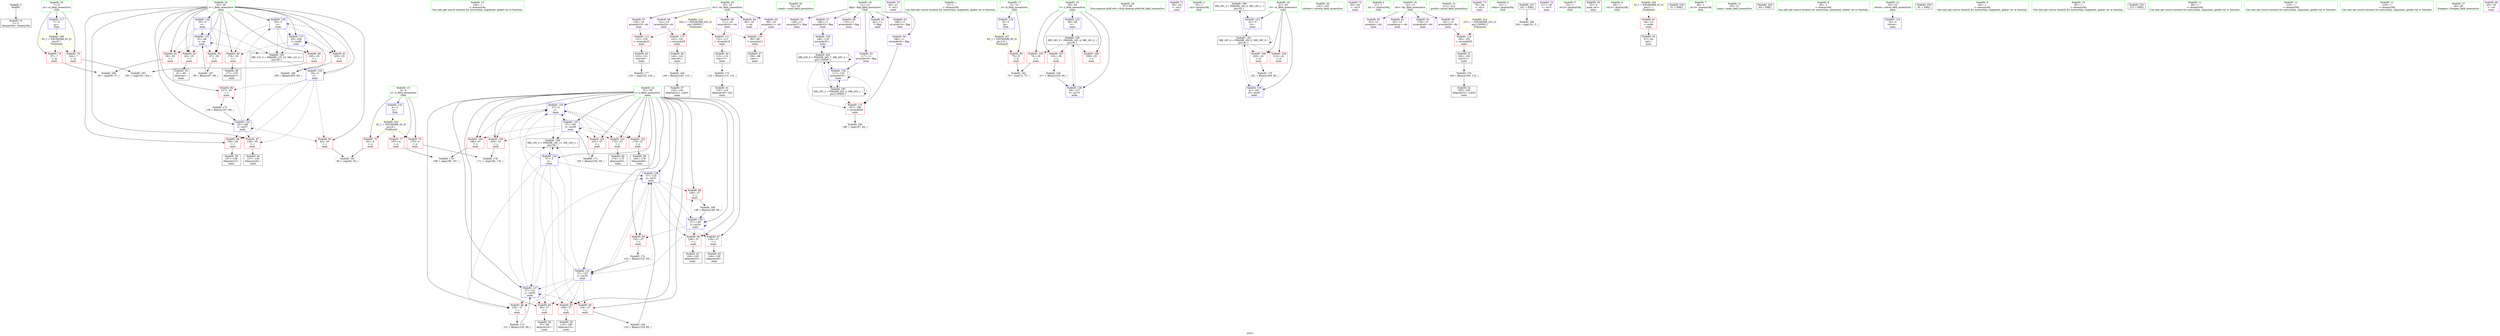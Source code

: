 digraph "SVFG" {
	label="SVFG";

	Node0x55e8938dbf00 [shape=record,color=grey,label="{NodeID: 0\nNullPtr}"];
	Node0x55e8938dbf00 -> Node0x55e8938dc220[style=solid];
	Node0x55e8938e6510 [shape=record,color=grey,label="{NodeID: 180\n58 = cmp(56, 57, )\n}"];
	Node0x55e8938dd020 [shape=record,color=red,label="{NodeID: 97\n139\<--37\n\<--j\nmain\n}"];
	Node0x55e8938dd020 -> Node0x55e8938dcce0[style=solid];
	Node0x55e8938c3460 [shape=record,color=green,label="{NodeID: 14\n134\<--1\n\<--dummyObj\nCan only get source location for instruction, argument, global var or function.}"];
	Node0x55e8938e1480 [shape=record,color=black,label="{NodeID: 194\nMR_14V_2 = PHI(MR_14V_11, MR_14V_1, )\npts\{38 \}\n}"];
	Node0x55e8938e1480 -> Node0x55e8938e2de0[style=dashed];
	Node0x55e8938ddb80 [shape=record,color=red,label="{NodeID: 111\n112\<--111\n\<--arrayidx16\nmain\n}"];
	Node0x55e8938ddb80 -> Node0x55e8938dc8d0[style=solid];
	Node0x55e8938c43b0 [shape=record,color=green,label="{NodeID: 28\n52\<--53\nscanf\<--scanf_field_insensitive\n}"];
	Node0x55e8938e2eb0 [shape=record,color=blue,label="{NodeID: 125\n35\<--5\ni\<--\nmain\n}"];
	Node0x55e8938e2eb0 -> Node0x55e8938dfd80[style=dashed];
	Node0x55e8938e2eb0 -> Node0x55e8938dfe50[style=dashed];
	Node0x55e8938e2eb0 -> Node0x55e8938dff20[style=dashed];
	Node0x55e8938e2eb0 -> Node0x55e8938dfff0[style=dashed];
	Node0x55e8938e2eb0 -> Node0x55e8938e3460[style=dashed];
	Node0x55e8938e2eb0 -> Node0x55e8938e3530[style=dashed];
	Node0x55e8938dca70 [shape=record,color=black,label="{NodeID: 42\n129\<--128\nidxprom22\<--\nmain\n}"];
	Node0x55e8938de5f0 [shape=record,color=purple,label="{NodeID: 56\n138\<--11\narrayidx27\<--flag\nmain\n}"];
	Node0x55e8938df150 [shape=record,color=purple,label="{NodeID: 70\n46\<--21\n\<--.str.1\nmain\n}"];
	Node0x55e8938e5190 [shape=record,color=grey,label="{NodeID: 167\n68 = Binary(67, 69, )\n}"];
	Node0x55e8938e5190 -> Node0x55e8938e2b70[style=solid];
	Node0x55e8938dfcb0 [shape=record,color=red,label="{NodeID: 84\n67\<--35\n\<--i\nmain\n}"];
	Node0x55e8938dfcb0 -> Node0x55e8938e5190[style=solid];
	Node0x55e8938c2e60 [shape=record,color=green,label="{NodeID: 1\n5\<--1\n\<--dummyObj\nCan only get source location for instruction, argument, global var or function.}"];
	Node0x55e8938e6690 [shape=record,color=grey,label="{NodeID: 181\n94 = cmp(92, 93, )\n}"];
	Node0x55e8938dd0f0 [shape=record,color=red,label="{NodeID: 98\n148\<--37\n\<--j\nmain\n}"];
	Node0x55e8938dd0f0 -> Node0x55e8938e5010[style=solid];
	Node0x55e8938c37c0 [shape=record,color=green,label="{NodeID: 15\n4\<--6\nn\<--n_field_insensitive\nGlob }"];
	Node0x55e8938c37c0 -> Node0x55e8938df560[style=solid];
	Node0x55e8938c37c0 -> Node0x55e8938df630[style=solid];
	Node0x55e8938c37c0 -> Node0x55e8938df700[style=solid];
	Node0x55e8938c37c0 -> Node0x55e8938e26d0[style=solid];
	Node0x55e8938e1570 [shape=record,color=black,label="{NodeID: 195\nMR_16V_3 = PHI(MR_16V_4, MR_16V_2, )\npts\{40 \}\n}"];
	Node0x55e8938e1570 -> Node0x55e8938dd6a0[style=dashed];
	Node0x55e8938e1570 -> Node0x55e8938dd770[style=dashed];
	Node0x55e8938e1570 -> Node0x55e8938dd840[style=dashed];
	Node0x55e8938e1570 -> Node0x55e8938e3940[style=dashed];
	Node0x55e8938ddc50 [shape=record,color=red,label="{NodeID: 112\n131\<--130\n\<--arrayidx23\nmain\n}"];
	Node0x55e8938ddc50 -> Node0x55e8938dcb40[style=solid];
	Node0x55e8938dbf90 [shape=record,color=green,label="{NodeID: 29\n87\<--88\nllvm.memset.p0i8.i64\<--llvm.memset.p0i8.i64_field_insensitive\n}"];
	Node0x55e8938e2f80 [shape=record,color=blue,label="{NodeID: 126\n117\<--119\narrayidx19\<--\nmain\n}"];
	Node0x55e8938e2f80 -> Node0x55e8938ddec0[style=dashed];
	Node0x55e8938e2f80 -> Node0x55e8938e2f80[style=dashed];
	Node0x55e8938e2f80 -> Node0x55e8938f1280[style=dashed];
	Node0x55e8938e2f80 -> Node0x55e8938f3080[style=dashed];
	Node0x55e8938dcb40 [shape=record,color=black,label="{NodeID: 43\n132\<--131\nconv24\<--\nmain\n}"];
	Node0x55e8938dcb40 -> Node0x55e8938e6090[style=solid];
	Node0x55e8938de6c0 [shape=record,color=purple,label="{NodeID: 57\n146\<--11\narrayidx33\<--flag\nmain\n}"];
	Node0x55e8938de6c0 -> Node0x55e8938e31f0[style=solid];
	Node0x55e8938df220 [shape=record,color=purple,label="{NodeID: 71\n50\<--24\n\<--.str.2\nmain\n}"];
	Node0x55e8938e5310 [shape=record,color=grey,label="{NodeID: 168\n144 = Binary(143, 115, )\n}"];
	Node0x55e8938e5310 -> Node0x55e8938dce80[style=solid];
	Node0x55e8938dfd80 [shape=record,color=red,label="{NodeID: 85\n92\<--35\n\<--i\nmain\n}"];
	Node0x55e8938dfd80 -> Node0x55e8938e6690[style=solid];
	Node0x55e8938db620 [shape=record,color=green,label="{NodeID: 2\n19\<--1\n.str\<--dummyObj\nGlob }"];
	Node0x55e8938e6810 [shape=record,color=grey,label="{NodeID: 182\n76 = cmp(74, 75, )\n}"];
	Node0x55e8938dd1c0 [shape=record,color=red,label="{NodeID: 99\n152\<--37\n\<--j\nmain\n}"];
	Node0x55e8938dd1c0 -> Node0x55e8938e5c10[style=solid];
	Node0x55e8938c38c0 [shape=record,color=green,label="{NodeID: 16\n7\<--8\nm\<--m_field_insensitive\nGlob }"];
	Node0x55e8938c38c0 -> Node0x55e8938df7d0[style=solid];
	Node0x55e8938c38c0 -> Node0x55e8938df8a0[style=solid];
	Node0x55e8938c38c0 -> Node0x55e8938e27d0[style=solid];
	Node0x55e8938f0d80 [shape=record,color=black,label="{NodeID: 196\nMR_18V_2 = PHI(MR_18V_4, MR_18V_1, )\npts\{42 \}\n}"];
	Node0x55e8938f0d80 -> Node0x55e8938e2d10[style=dashed];
	Node0x55e8938ddd20 [shape=record,color=red,label="{NodeID: 113\n142\<--141\n\<--arrayidx29\nmain\n}"];
	Node0x55e8938ddd20 -> Node0x55e8938dcdb0[style=solid];
	Node0x55e8938dc020 [shape=record,color=green,label="{NodeID: 30\n102\<--103\nislower\<--islower_field_insensitive\n}"];
	Node0x55e8938e3050 [shape=record,color=blue,label="{NodeID: 127\n37\<--121\nj\<--inc20\nmain\n}"];
	Node0x55e8938e3050 -> Node0x55e8938e0330[style=dashed];
	Node0x55e8938e3050 -> Node0x55e8938e0400[style=dashed];
	Node0x55e8938e3050 -> Node0x55e8938e04d0[style=dashed];
	Node0x55e8938e3050 -> Node0x55e8938e05a0[style=dashed];
	Node0x55e8938e3050 -> Node0x55e8938e3050[style=dashed];
	Node0x55e8938e3050 -> Node0x55e8938e3120[style=dashed];
	Node0x55e8938e3050 -> Node0x55e8938e3600[style=dashed];
	Node0x55e8938e3050 -> Node0x55e8938e1480[style=dashed];
	Node0x55e8938dcc10 [shape=record,color=black,label="{NodeID: 44\n137\<--136\nidxprom26\<--\nmain\n}"];
	Node0x55e8938de790 [shape=record,color=purple,label="{NodeID: 58\n175\<--11\narrayidx46\<--flag\nmain\n}"];
	Node0x55e8938df2f0 [shape=record,color=purple,label="{NodeID: 72\n64\<--26\n\<--.str.3\nmain\n}"];
	Node0x55e8938e5490 [shape=record,color=grey,label="{NodeID: 169\n206 = Binary(205, 69, )\n}"];
	Node0x55e8938e5490 -> Node0x55e8938e3870[style=solid];
	Node0x55e8938dfe50 [shape=record,color=red,label="{NodeID: 86\n106\<--35\n\<--i\nmain\n}"];
	Node0x55e8938dfe50 -> Node0x55e8938dc730[style=solid];
	Node0x55e8938c2810 [shape=record,color=green,label="{NodeID: 3\n21\<--1\n.str.1\<--dummyObj\nGlob }"];
	Node0x55e8938e6990 [shape=record,color=grey,label="{NodeID: 183\n165 = cmp(163, 164, )\n}"];
	Node0x55e8938dd290 [shape=record,color=red,label="{NodeID: 100\n169\<--37\n\<--j\nmain\n}"];
	Node0x55e8938dd290 -> Node0x55e8938e6210[style=solid];
	Node0x55e8938c39c0 [shape=record,color=green,label="{NodeID: 17\n9\<--10\nk\<--k_field_insensitive\nGlob }"];
	Node0x55e8938c39c0 -> Node0x55e8938df970[style=solid];
	Node0x55e8938c39c0 -> Node0x55e8938e28d0[style=solid];
	Node0x55e8938f1280 [shape=record,color=black,label="{NodeID: 197\nMR_20V_2 = PHI(MR_20V_3, MR_20V_1, )\npts\{130000 \}\n}"];
	Node0x55e8938f1280 -> Node0x55e8938ddec0[style=dashed];
	Node0x55e8938f1280 -> Node0x55e8938e2f80[style=dashed];
	Node0x55e8938f1280 -> Node0x55e8938f1280[style=dashed];
	Node0x55e8938f1280 -> Node0x55e8938f3080[style=dashed];
	Node0x55e8938dddf0 [shape=record,color=red,label="{NodeID: 114\n182\<--181\n\<--arrayidx50\nmain\n}"];
	Node0x55e8938dddf0 -> Node0x55e8938de1e0[style=solid];
	Node0x55e8938dc120 [shape=record,color=green,label="{NodeID: 31\n213\<--214\nprintf\<--printf_field_insensitive\n}"];
	Node0x55e8938e3120 [shape=record,color=blue,label="{NodeID: 128\n37\<--125\nj\<--inc21\nmain\n}"];
	Node0x55e8938e3120 -> Node0x55e8938dcf50[style=dashed];
	Node0x55e8938e3120 -> Node0x55e8938dd020[style=dashed];
	Node0x55e8938e3120 -> Node0x55e8938dd0f0[style=dashed];
	Node0x55e8938e3120 -> Node0x55e8938dd1c0[style=dashed];
	Node0x55e8938e3120 -> Node0x55e8938e32c0[style=dashed];
	Node0x55e8938e3120 -> Node0x55e8938e3390[style=dashed];
	Node0x55e8938dcce0 [shape=record,color=black,label="{NodeID: 45\n140\<--139\nidxprom28\<--\nmain\n}"];
	Node0x55e8938de860 [shape=record,color=purple,label="{NodeID: 59\n186\<--11\narrayidx54\<--flag\nmain\n}"];
	Node0x55e8938de860 -> Node0x55e8938ddec0[style=solid];
	Node0x55e8938df3c0 [shape=record,color=purple,label="{NodeID: 73\n79\<--26\n\<--.str.3\nmain\n}"];
	Node0x55e8938e5610 [shape=record,color=grey,label="{NodeID: 170\n201 = Binary(200, 69, )\n}"];
	Node0x55e8938e5610 -> Node0x55e8938e37a0[style=solid];
	Node0x55e8938dff20 [shape=record,color=red,label="{NodeID: 87\n136\<--35\n\<--i\nmain\n}"];
	Node0x55e8938dff20 -> Node0x55e8938dcc10[style=solid];
	Node0x55e8938c28a0 [shape=record,color=green,label="{NodeID: 4\n23\<--1\nstdin\<--dummyObj\nGlob }"];
	Node0x55e8938e6b10 [shape=record,color=grey,label="{NodeID: 184\n104 = cmp(101, 5, )\n}"];
	Node0x55e8938dd360 [shape=record,color=red,label="{NodeID: 101\n173\<--37\n\<--j\nmain\n}"];
	Node0x55e8938dd360 -> Node0x55e8938ddf70[style=solid];
	Node0x55e8938c3ac0 [shape=record,color=green,label="{NodeID: 18\n11\<--13\nflag\<--flag_field_insensitive\nGlob }"];
	Node0x55e8938c3ac0 -> Node0x55e8938de380[style=solid];
	Node0x55e8938c3ac0 -> Node0x55e8938de450[style=solid];
	Node0x55e8938c3ac0 -> Node0x55e8938de520[style=solid];
	Node0x55e8938c3ac0 -> Node0x55e8938de5f0[style=solid];
	Node0x55e8938c3ac0 -> Node0x55e8938de6c0[style=solid];
	Node0x55e8938c3ac0 -> Node0x55e8938de790[style=solid];
	Node0x55e8938c3ac0 -> Node0x55e8938de860[style=solid];
	Node0x55e8938ddec0 [shape=record,color=red,label="{NodeID: 115\n187\<--186\n\<--arrayidx54\nmain\n}"];
	Node0x55e8938ddec0 -> Node0x55e8938e6c90[style=solid];
	Node0x55e8938dc220 [shape=record,color=black,label="{NodeID: 32\n2\<--3\ndummyVal\<--dummyVal\n}"];
	Node0x55e8938e31f0 [shape=record,color=blue,label="{NodeID: 129\n146\<--119\narrayidx33\<--\nmain\n}"];
	Node0x55e8938e31f0 -> Node0x55e8938f3080[style=dashed];
	Node0x55e8938dcdb0 [shape=record,color=black,label="{NodeID: 46\n143\<--142\nconv30\<--\nmain\n}"];
	Node0x55e8938dcdb0 -> Node0x55e8938e5310[style=solid];
	Node0x55e8938de930 [shape=record,color=purple,label="{NodeID: 60\n62\<--14\narrayidx\<--dic\nmain\n}"];
	Node0x55e8938df490 [shape=record,color=purple,label="{NodeID: 74\n211\<--28\n\<--.str.4\nmain\n}"];
	Node0x55e8938e5790 [shape=record,color=grey,label="{NodeID: 171\n193 = Binary(192, 69, )\n}"];
	Node0x55e8938e5790 -> Node0x55e8938e36d0[style=solid];
	Node0x55e8938dfff0 [shape=record,color=red,label="{NodeID: 88\n157\<--35\n\<--i\nmain\n}"];
	Node0x55e8938dfff0 -> Node0x55e8938e5d90[style=solid];
	Node0x55e8938c25d0 [shape=record,color=green,label="{NodeID: 5\n24\<--1\n.str.2\<--dummyObj\nGlob }"];
	Node0x55e8938e6c90 [shape=record,color=grey,label="{NodeID: 185\n188 = cmp(187, 84, )\n}"];
	Node0x55e8938dd430 [shape=record,color=red,label="{NodeID: 102\n179\<--37\n\<--j\nmain\n}"];
	Node0x55e8938dd430 -> Node0x55e8938de110[style=solid];
	Node0x55e8938c3ba0 [shape=record,color=green,label="{NodeID: 19\n14\<--15\ndic\<--dic_field_insensitive\nGlob }"];
	Node0x55e8938c3ba0 -> Node0x55e8938de930[style=solid];
	Node0x55e8938c3ba0 -> Node0x55e8938dea00[style=solid];
	Node0x55e8938c3ba0 -> Node0x55e8938dead0[style=solid];
	Node0x55e8938c3ba0 -> Node0x55e8938deba0[style=solid];
	Node0x55e8938e26d0 [shape=record,color=blue,label="{NodeID: 116\n4\<--5\nn\<--\nGlob }"];
	Node0x55e8938e26d0 -> Node0x55e8938f40a0[style=dashed];
	Node0x55e8938dc320 [shape=record,color=black,label="{NodeID: 33\n32\<--5\nmain_ret\<--\nmain\n}"];
	Node0x55e8938e32c0 [shape=record,color=blue,label="{NodeID: 130\n37\<--149\nj\<--inc34\nmain\n}"];
	Node0x55e8938e32c0 -> Node0x55e8938dcf50[style=dashed];
	Node0x55e8938e32c0 -> Node0x55e8938dd020[style=dashed];
	Node0x55e8938e32c0 -> Node0x55e8938dd0f0[style=dashed];
	Node0x55e8938e32c0 -> Node0x55e8938dd1c0[style=dashed];
	Node0x55e8938e32c0 -> Node0x55e8938e32c0[style=dashed];
	Node0x55e8938e32c0 -> Node0x55e8938e3390[style=dashed];
	Node0x55e8938dce80 [shape=record,color=black,label="{NodeID: 47\n145\<--144\nidxprom32\<--sub31\nmain\n}"];
	Node0x55e8938dea00 [shape=record,color=purple,label="{NodeID: 61\n63\<--14\narraydecay\<--dic\nmain\n}"];
	Node0x55e8938df560 [shape=record,color=red,label="{NodeID: 75\n93\<--4\n\<--n\nmain\n}"];
	Node0x55e8938df560 -> Node0x55e8938e6690[style=solid];
	Node0x55e8938e5910 [shape=record,color=grey,label="{NodeID: 172\n114 = Binary(113, 115, )\n}"];
	Node0x55e8938e5910 -> Node0x55e8938dc9a0[style=solid];
	Node0x55e8938e00c0 [shape=record,color=red,label="{NodeID: 89\n163\<--35\n\<--i\nmain\n}"];
	Node0x55e8938e00c0 -> Node0x55e8938e6990[style=solid];
	Node0x55e8938c2660 [shape=record,color=green,label="{NodeID: 6\n26\<--1\n.str.3\<--dummyObj\nGlob }"];
	Node0x55e8938dd500 [shape=record,color=red,label="{NodeID: 103\n192\<--37\n\<--j\nmain\n}"];
	Node0x55e8938dd500 -> Node0x55e8938e5790[style=solid];
	Node0x55e8938c3ca0 [shape=record,color=green,label="{NodeID: 20\n16\<--18\nstr\<--str_field_insensitive\nGlob }"];
	Node0x55e8938c3ca0 -> Node0x55e8938dec70[style=solid];
	Node0x55e8938c3ca0 -> Node0x55e8938ded40[style=solid];
	Node0x55e8938c3ca0 -> Node0x55e8938dee10[style=solid];
	Node0x55e8938c3ca0 -> Node0x55e8938deee0[style=solid];
	Node0x55e8938c3ca0 -> Node0x55e8938defb0[style=solid];
	Node0x55e8938e27d0 [shape=record,color=blue,label="{NodeID: 117\n7\<--5\nm\<--\nGlob }"];
	Node0x55e8938e27d0 -> Node0x55e8938f4180[style=dashed];
	Node0x55e8938dc3f0 [shape=record,color=black,label="{NodeID: 34\n47\<--44\ncall\<--\nmain\n}"];
	Node0x55e8938f5090 [shape=record,color=yellow,style=double,label="{NodeID: 214\n22V_1 = ENCHI(MR_22V_0)\npts\{150000 \}\nFun[main]}"];
	Node0x55e8938f5090 -> Node0x55e8938dddf0[style=dashed];
	Node0x55e8938e3390 [shape=record,color=blue,label="{NodeID: 131\n37\<--153\nj\<--inc35\nmain\n}"];
	Node0x55e8938e3390 -> Node0x55e8938e0330[style=dashed];
	Node0x55e8938e3390 -> Node0x55e8938e0400[style=dashed];
	Node0x55e8938e3390 -> Node0x55e8938e04d0[style=dashed];
	Node0x55e8938e3390 -> Node0x55e8938e05a0[style=dashed];
	Node0x55e8938e3390 -> Node0x55e8938e3050[style=dashed];
	Node0x55e8938e3390 -> Node0x55e8938e3120[style=dashed];
	Node0x55e8938e3390 -> Node0x55e8938e3600[style=dashed];
	Node0x55e8938e3390 -> Node0x55e8938e1480[style=dashed];
	Node0x55e8938ddf70 [shape=record,color=black,label="{NodeID: 48\n174\<--173\nidxprom45\<--\nmain\n}"];
	Node0x55e8938fea40 [shape=record,color=black,label="{NodeID: 228\n51 = PHI()\n}"];
	Node0x55e8938dead0 [shape=record,color=purple,label="{NodeID: 62\n178\<--14\narrayidx48\<--dic\nmain\n}"];
	Node0x55e8938df630 [shape=record,color=red,label="{NodeID: 76\n170\<--4\n\<--n\nmain\n}"];
	Node0x55e8938df630 -> Node0x55e8938e6210[style=solid];
	Node0x55e8938e5a90 [shape=record,color=grey,label="{NodeID: 173\n121 = Binary(120, 69, )\n}"];
	Node0x55e8938e5a90 -> Node0x55e8938e3050[style=solid];
	Node0x55e8938e0190 [shape=record,color=red,label="{NodeID: 90\n176\<--35\n\<--i\nmain\n}"];
	Node0x55e8938e0190 -> Node0x55e8938de040[style=solid];
	Node0x55e8938c2390 [shape=record,color=green,label="{NodeID: 7\n28\<--1\n.str.4\<--dummyObj\nGlob }"];
	Node0x55e8938dd5d0 [shape=record,color=red,label="{NodeID: 104\n196\<--37\n\<--j\nmain\n}"];
	Node0x55e8938dd5d0 -> Node0x55e8938e6390[style=solid];
	Node0x55e8938c3da0 [shape=record,color=green,label="{NodeID: 21\n30\<--31\nmain\<--main_field_insensitive\n}"];
	Node0x55e8938e28d0 [shape=record,color=blue,label="{NodeID: 118\n9\<--5\nk\<--\nGlob }"];
	Node0x55e8938e28d0 -> Node0x55e8938f4260[style=dashed];
	Node0x55e8938dc4c0 [shape=record,color=black,label="{NodeID: 35\n61\<--60\nidxprom\<--\nmain\n}"];
	Node0x55e8938f5170 [shape=record,color=yellow,style=double,label="{NodeID: 215\n24V_1 = ENCHI(MR_24V_0)\npts\{180000 \}\nFun[main]}"];
	Node0x55e8938f5170 -> Node0x55e8938ddab0[style=dashed];
	Node0x55e8938f5170 -> Node0x55e8938ddb80[style=dashed];
	Node0x55e8938f5170 -> Node0x55e8938ddc50[style=dashed];
	Node0x55e8938f5170 -> Node0x55e8938ddd20[style=dashed];
	Node0x55e8938e3460 [shape=record,color=blue,label="{NodeID: 132\n35\<--158\ni\<--inc37\nmain\n}"];
	Node0x55e8938e3460 -> Node0x55e8938dfd80[style=dashed];
	Node0x55e8938e3460 -> Node0x55e8938dfe50[style=dashed];
	Node0x55e8938e3460 -> Node0x55e8938dff20[style=dashed];
	Node0x55e8938e3460 -> Node0x55e8938dfff0[style=dashed];
	Node0x55e8938e3460 -> Node0x55e8938e3460[style=dashed];
	Node0x55e8938e3460 -> Node0x55e8938e3530[style=dashed];
	Node0x55e8938de040 [shape=record,color=black,label="{NodeID: 49\n177\<--176\nidxprom47\<--\nmain\n}"];
	Node0x55e8938feb40 [shape=record,color=black,label="{NodeID: 229\n65 = PHI()\n}"];
	Node0x55e8938deba0 [shape=record,color=purple,label="{NodeID: 63\n181\<--14\narrayidx50\<--dic\nmain\n}"];
	Node0x55e8938deba0 -> Node0x55e8938dddf0[style=solid];
	Node0x55e8938df700 [shape=record,color=red,label="{NodeID: 77\n197\<--4\n\<--n\nmain\n}"];
	Node0x55e8938df700 -> Node0x55e8938e6390[style=solid];
	Node0x55e8938e5c10 [shape=record,color=grey,label="{NodeID: 174\n153 = Binary(152, 69, )\n}"];
	Node0x55e8938e5c10 -> Node0x55e8938e3390[style=solid];
	Node0x55e8938e0260 [shape=record,color=red,label="{NodeID: 91\n205\<--35\n\<--i\nmain\n}"];
	Node0x55e8938e0260 -> Node0x55e8938e5490[style=solid];
	Node0x55e8938c2420 [shape=record,color=green,label="{NodeID: 8\n69\<--1\n\<--dummyObj\nCan only get source location for instruction, argument, global var or function.}"];
	Node0x55e8938dd6a0 [shape=record,color=red,label="{NodeID: 105\n74\<--39\n\<--t\nmain\n}"];
	Node0x55e8938dd6a0 -> Node0x55e8938e6810[style=solid];
	Node0x55e8938c3ea0 [shape=record,color=green,label="{NodeID: 22\n33\<--34\nretval\<--retval_field_insensitive\nmain\n}"];
	Node0x55e8938c3ea0 -> Node0x55e8938e29d0[style=solid];
	Node0x55e8938e29d0 [shape=record,color=blue,label="{NodeID: 119\n33\<--5\nretval\<--\nmain\n}"];
	Node0x55e8938dc590 [shape=record,color=black,label="{NodeID: 36\n97\<--96\nidxprom10\<--\nmain\n}"];
	Node0x55e8938e3530 [shape=record,color=blue,label="{NodeID: 133\n35\<--5\ni\<--\nmain\n}"];
	Node0x55e8938e3530 -> Node0x55e8938e00c0[style=dashed];
	Node0x55e8938e3530 -> Node0x55e8938e0190[style=dashed];
	Node0x55e8938e3530 -> Node0x55e8938e0260[style=dashed];
	Node0x55e8938e3530 -> Node0x55e8938e3870[style=dashed];
	Node0x55e8938e3530 -> Node0x55e8938e0f80[style=dashed];
	Node0x55e8938de110 [shape=record,color=black,label="{NodeID: 50\n180\<--179\nidxprom49\<--\nmain\n}"];
	Node0x55e8938fec40 [shape=record,color=black,label="{NodeID: 230\n81 = PHI()\n}"];
	Node0x55e8938dec70 [shape=record,color=purple,label="{NodeID: 64\n80\<--16\n\<--str\nmain\n}"];
	Node0x55e8938df7d0 [shape=record,color=red,label="{NodeID: 78\n57\<--7\n\<--m\nmain\n}"];
	Node0x55e8938df7d0 -> Node0x55e8938e6510[style=solid];
	Node0x55e8938e5d90 [shape=record,color=grey,label="{NodeID: 175\n158 = Binary(157, 69, )\n}"];
	Node0x55e8938e5d90 -> Node0x55e8938e3460[style=solid];
	Node0x55e8938e0330 [shape=record,color=red,label="{NodeID: 92\n96\<--37\n\<--j\nmain\n}"];
	Node0x55e8938e0330 -> Node0x55e8938dc590[style=solid];
	Node0x55e8938c24b0 [shape=record,color=green,label="{NodeID: 9\n84\<--1\n\<--dummyObj\nCan only get source location for instruction, argument, global var or function.}"];
	Node0x55e8938dd770 [shape=record,color=red,label="{NodeID: 106\n209\<--39\n\<--t\nmain\n}"];
	Node0x55e8938c3f70 [shape=record,color=green,label="{NodeID: 23\n35\<--36\ni\<--i_field_insensitive\nmain\n}"];
	Node0x55e8938c3f70 -> Node0x55e8938dfb10[style=solid];
	Node0x55e8938c3f70 -> Node0x55e8938dfbe0[style=solid];
	Node0x55e8938c3f70 -> Node0x55e8938dfcb0[style=solid];
	Node0x55e8938c3f70 -> Node0x55e8938dfd80[style=solid];
	Node0x55e8938c3f70 -> Node0x55e8938dfe50[style=solid];
	Node0x55e8938c3f70 -> Node0x55e8938dff20[style=solid];
	Node0x55e8938c3f70 -> Node0x55e8938dfff0[style=solid];
	Node0x55e8938c3f70 -> Node0x55e8938e00c0[style=solid];
	Node0x55e8938c3f70 -> Node0x55e8938e0190[style=solid];
	Node0x55e8938c3f70 -> Node0x55e8938e0260[style=solid];
	Node0x55e8938c3f70 -> Node0x55e8938e2aa0[style=solid];
	Node0x55e8938c3f70 -> Node0x55e8938e2b70[style=solid];
	Node0x55e8938c3f70 -> Node0x55e8938e2eb0[style=solid];
	Node0x55e8938c3f70 -> Node0x55e8938e3460[style=solid];
	Node0x55e8938c3f70 -> Node0x55e8938e3530[style=solid];
	Node0x55e8938c3f70 -> Node0x55e8938e3870[style=solid];
	Node0x55e8938f3080 [shape=record,color=black,label="{NodeID: 203\nMR_20V_6 = PHI(MR_20V_7, MR_20V_3, )\npts\{130000 \}\n}"];
	Node0x55e8938f3080 -> Node0x55e8938ddec0[style=dashed];
	Node0x55e8938f3080 -> Node0x55e8938e2f80[style=dashed];
	Node0x55e8938f3080 -> Node0x55e8938e31f0[style=dashed];
	Node0x55e8938f3080 -> Node0x55e8938f1280[style=dashed];
	Node0x55e8938f3080 -> Node0x55e8938f3080[style=dashed];
	Node0x55e8938e2aa0 [shape=record,color=blue,label="{NodeID: 120\n35\<--5\ni\<--\nmain\n}"];
	Node0x55e8938e2aa0 -> Node0x55e8938dfb10[style=dashed];
	Node0x55e8938e2aa0 -> Node0x55e8938dfbe0[style=dashed];
	Node0x55e8938e2aa0 -> Node0x55e8938dfcb0[style=dashed];
	Node0x55e8938e2aa0 -> Node0x55e8938e2b70[style=dashed];
	Node0x55e8938e2aa0 -> Node0x55e8938e0f80[style=dashed];
	Node0x55e8938dc660 [shape=record,color=black,label="{NodeID: 37\n100\<--99\nconv\<--\nmain\n}"];
	Node0x55e8938e3600 [shape=record,color=blue,label="{NodeID: 134\n37\<--5\nj\<--\nmain\n}"];
	Node0x55e8938e3600 -> Node0x55e8938dd290[style=dashed];
	Node0x55e8938e3600 -> Node0x55e8938dd360[style=dashed];
	Node0x55e8938e3600 -> Node0x55e8938dd430[style=dashed];
	Node0x55e8938e3600 -> Node0x55e8938dd500[style=dashed];
	Node0x55e8938e3600 -> Node0x55e8938dd5d0[style=dashed];
	Node0x55e8938e3600 -> Node0x55e8938e3600[style=dashed];
	Node0x55e8938e3600 -> Node0x55e8938e36d0[style=dashed];
	Node0x55e8938e3600 -> Node0x55e8938e1480[style=dashed];
	Node0x55e8938de1e0 [shape=record,color=black,label="{NodeID: 51\n183\<--182\nconv51\<--\nmain\n}"];
	Node0x55e8938de1e0 -> Node0x55e8938e5f10[style=solid];
	Node0x55e8938fed40 [shape=record,color=black,label="{NodeID: 231\n101 = PHI()\n}"];
	Node0x55e8938fed40 -> Node0x55e8938e6b10[style=solid];
	Node0x55e8938ded40 [shape=record,color=purple,label="{NodeID: 65\n98\<--16\narrayidx11\<--str\nmain\n}"];
	Node0x55e8938ded40 -> Node0x55e8938ddab0[style=solid];
	Node0x55e8938df8a0 [shape=record,color=red,label="{NodeID: 79\n164\<--7\n\<--m\nmain\n}"];
	Node0x55e8938df8a0 -> Node0x55e8938e6990[style=solid];
	Node0x55e8938e5f10 [shape=record,color=grey,label="{NodeID: 176\n184 = Binary(183, 115, )\n}"];
	Node0x55e8938e5f10 -> Node0x55e8938de2b0[style=solid];
	Node0x55e8938e0400 [shape=record,color=red,label="{NodeID: 93\n109\<--37\n\<--j\nmain\n}"];
	Node0x55e8938e0400 -> Node0x55e8938dc800[style=solid];
	Node0x55e8938db920 [shape=record,color=green,label="{NodeID: 10\n85\<--1\n\<--dummyObj\nCan only get source location for instruction, argument, global var or function.}"];
	Node0x55e8938dd840 [shape=record,color=red,label="{NodeID: 107\n216\<--39\n\<--t\nmain\n}"];
	Node0x55e8938dd840 -> Node0x55e8938e4d10[style=solid];
	Node0x55e8938c4040 [shape=record,color=green,label="{NodeID: 24\n37\<--38\nj\<--j_field_insensitive\nmain\n}"];
	Node0x55e8938c4040 -> Node0x55e8938e0330[style=solid];
	Node0x55e8938c4040 -> Node0x55e8938e0400[style=solid];
	Node0x55e8938c4040 -> Node0x55e8938e04d0[style=solid];
	Node0x55e8938c4040 -> Node0x55e8938e05a0[style=solid];
	Node0x55e8938c4040 -> Node0x55e8938dcf50[style=solid];
	Node0x55e8938c4040 -> Node0x55e8938dd020[style=solid];
	Node0x55e8938c4040 -> Node0x55e8938dd0f0[style=solid];
	Node0x55e8938c4040 -> Node0x55e8938dd1c0[style=solid];
	Node0x55e8938c4040 -> Node0x55e8938dd290[style=solid];
	Node0x55e8938c4040 -> Node0x55e8938dd360[style=solid];
	Node0x55e8938c4040 -> Node0x55e8938dd430[style=solid];
	Node0x55e8938c4040 -> Node0x55e8938dd500[style=solid];
	Node0x55e8938c4040 -> Node0x55e8938dd5d0[style=solid];
	Node0x55e8938c4040 -> Node0x55e8938e2de0[style=solid];
	Node0x55e8938c4040 -> Node0x55e8938e3050[style=solid];
	Node0x55e8938c4040 -> Node0x55e8938e3120[style=solid];
	Node0x55e8938c4040 -> Node0x55e8938e32c0[style=solid];
	Node0x55e8938c4040 -> Node0x55e8938e3390[style=solid];
	Node0x55e8938c4040 -> Node0x55e8938e3600[style=solid];
	Node0x55e8938c4040 -> Node0x55e8938e36d0[style=solid];
	Node0x55e8938f3580 [shape=record,color=yellow,style=double,label="{NodeID: 204\n2V_1 = ENCHI(MR_2V_0)\npts\{1 \}\nFun[main]}"];
	Node0x55e8938f3580 -> Node0x55e8938dfa40[style=dashed];
	Node0x55e8938e2b70 [shape=record,color=blue,label="{NodeID: 121\n35\<--68\ni\<--inc\nmain\n}"];
	Node0x55e8938e2b70 -> Node0x55e8938dfb10[style=dashed];
	Node0x55e8938e2b70 -> Node0x55e8938dfbe0[style=dashed];
	Node0x55e8938e2b70 -> Node0x55e8938dfcb0[style=dashed];
	Node0x55e8938e2b70 -> Node0x55e8938e2b70[style=dashed];
	Node0x55e8938e2b70 -> Node0x55e8938e0f80[style=dashed];
	Node0x55e8938dc730 [shape=record,color=black,label="{NodeID: 38\n107\<--106\nidxprom13\<--\nmain\n}"];
	Node0x55e8938e36d0 [shape=record,color=blue,label="{NodeID: 135\n37\<--193\nj\<--inc59\nmain\n}"];
	Node0x55e8938e36d0 -> Node0x55e8938dd290[style=dashed];
	Node0x55e8938e36d0 -> Node0x55e8938dd360[style=dashed];
	Node0x55e8938e36d0 -> Node0x55e8938dd430[style=dashed];
	Node0x55e8938e36d0 -> Node0x55e8938dd500[style=dashed];
	Node0x55e8938e36d0 -> Node0x55e8938dd5d0[style=dashed];
	Node0x55e8938e36d0 -> Node0x55e8938e3600[style=dashed];
	Node0x55e8938e36d0 -> Node0x55e8938e36d0[style=dashed];
	Node0x55e8938e36d0 -> Node0x55e8938e1480[style=dashed];
	Node0x55e8938de2b0 [shape=record,color=black,label="{NodeID: 52\n185\<--184\nidxprom53\<--sub52\nmain\n}"];
	Node0x55e8938ff3a0 [shape=record,color=black,label="{NodeID: 232\n212 = PHI()\n}"];
	Node0x55e8938dee10 [shape=record,color=purple,label="{NodeID: 66\n111\<--16\narrayidx16\<--str\nmain\n}"];
	Node0x55e8938dee10 -> Node0x55e8938ddb80[style=solid];
	Node0x55e8938df970 [shape=record,color=red,label="{NodeID: 80\n75\<--9\n\<--k\nmain\n}"];
	Node0x55e8938df970 -> Node0x55e8938e6810[style=solid];
	Node0x55e8938e6090 [shape=record,color=grey,label="{NodeID: 177\n133 = cmp(132, 134, )\n}"];
	Node0x55e8938e04d0 [shape=record,color=red,label="{NodeID: 94\n120\<--37\n\<--j\nmain\n}"];
	Node0x55e8938e04d0 -> Node0x55e8938e5a90[style=solid];
	Node0x55e8938db9f0 [shape=record,color=green,label="{NodeID: 11\n86\<--1\n\<--dummyObj\nCan only get source location for instruction, argument, global var or function.}"];
	Node0x55e8938dd910 [shape=record,color=red,label="{NodeID: 108\n200\<--41\n\<--ct\nmain\n}"];
	Node0x55e8938dd910 -> Node0x55e8938e5610[style=solid];
	Node0x55e8938c4110 [shape=record,color=green,label="{NodeID: 25\n39\<--40\nt\<--t_field_insensitive\nmain\n}"];
	Node0x55e8938c4110 -> Node0x55e8938dd6a0[style=solid];
	Node0x55e8938c4110 -> Node0x55e8938dd770[style=solid];
	Node0x55e8938c4110 -> Node0x55e8938dd840[style=solid];
	Node0x55e8938c4110 -> Node0x55e8938e2c40[style=solid];
	Node0x55e8938c4110 -> Node0x55e8938e3940[style=solid];
	Node0x55e8938f40a0 [shape=record,color=yellow,style=double,label="{NodeID: 205\n4V_1 = ENCHI(MR_4V_0)\npts\{6 \}\nFun[main]}"];
	Node0x55e8938f40a0 -> Node0x55e8938df560[style=dashed];
	Node0x55e8938f40a0 -> Node0x55e8938df630[style=dashed];
	Node0x55e8938f40a0 -> Node0x55e8938df700[style=dashed];
	Node0x55e8938e2c40 [shape=record,color=blue,label="{NodeID: 122\n39\<--69\nt\<--\nmain\n}"];
	Node0x55e8938e2c40 -> Node0x55e8938e1570[style=dashed];
	Node0x55e8938dc800 [shape=record,color=black,label="{NodeID: 39\n110\<--109\nidxprom15\<--\nmain\n}"];
	Node0x55e8938e37a0 [shape=record,color=blue,label="{NodeID: 136\n41\<--201\nct\<--inc63\nmain\n}"];
	Node0x55e8938e37a0 -> Node0x55e8938e0a80[style=dashed];
	Node0x55e8938de380 [shape=record,color=purple,label="{NodeID: 53\n82\<--11\n\<--flag\nmain\n}"];
	Node0x55e8938deee0 [shape=record,color=purple,label="{NodeID: 67\n130\<--16\narrayidx23\<--str\nmain\n}"];
	Node0x55e8938deee0 -> Node0x55e8938ddc50[style=solid];
	Node0x55e8938e4d10 [shape=record,color=grey,label="{NodeID: 164\n217 = Binary(216, 69, )\n}"];
	Node0x55e8938e4d10 -> Node0x55e8938e3940[style=solid];
	Node0x55e8938dfa40 [shape=record,color=red,label="{NodeID: 81\n44\<--23\n\<--stdin\nmain\n}"];
	Node0x55e8938dfa40 -> Node0x55e8938dc3f0[style=solid];
	Node0x55e8938e6210 [shape=record,color=grey,label="{NodeID: 178\n171 = cmp(169, 170, )\n}"];
	Node0x55e8938e05a0 [shape=record,color=red,label="{NodeID: 95\n124\<--37\n\<--j\nmain\n}"];
	Node0x55e8938e05a0 -> Node0x55e8938e4e90[style=solid];
	Node0x55e8938dbac0 [shape=record,color=green,label="{NodeID: 12\n115\<--1\n\<--dummyObj\nCan only get source location for instruction, argument, global var or function.}"];
	Node0x55e8938e0a80 [shape=record,color=black,label="{NodeID: 192\nMR_18V_4 = PHI(MR_18V_6, MR_18V_3, )\npts\{42 \}\n}"];
	Node0x55e8938e0a80 -> Node0x55e8938dd910[style=dashed];
	Node0x55e8938e0a80 -> Node0x55e8938dd9e0[style=dashed];
	Node0x55e8938e0a80 -> Node0x55e8938e37a0[style=dashed];
	Node0x55e8938e0a80 -> Node0x55e8938e0a80[style=dashed];
	Node0x55e8938e0a80 -> Node0x55e8938f0d80[style=dashed];
	Node0x55e8938dd9e0 [shape=record,color=red,label="{NodeID: 109\n210\<--41\n\<--ct\nmain\n}"];
	Node0x55e8938c41e0 [shape=record,color=green,label="{NodeID: 26\n41\<--42\nct\<--ct_field_insensitive\nmain\n}"];
	Node0x55e8938c41e0 -> Node0x55e8938dd910[style=solid];
	Node0x55e8938c41e0 -> Node0x55e8938dd9e0[style=solid];
	Node0x55e8938c41e0 -> Node0x55e8938e2d10[style=solid];
	Node0x55e8938c41e0 -> Node0x55e8938e37a0[style=solid];
	Node0x55e8938f4180 [shape=record,color=yellow,style=double,label="{NodeID: 206\n6V_1 = ENCHI(MR_6V_0)\npts\{8 \}\nFun[main]}"];
	Node0x55e8938f4180 -> Node0x55e8938df7d0[style=dashed];
	Node0x55e8938f4180 -> Node0x55e8938df8a0[style=dashed];
	Node0x55e8938e2d10 [shape=record,color=blue,label="{NodeID: 123\n41\<--5\nct\<--\nmain\n}"];
	Node0x55e8938e2d10 -> Node0x55e8938e0a80[style=dashed];
	Node0x55e8938dc8d0 [shape=record,color=black,label="{NodeID: 40\n113\<--112\nconv17\<--\nmain\n}"];
	Node0x55e8938dc8d0 -> Node0x55e8938e5910[style=solid];
	Node0x55e8938e3870 [shape=record,color=blue,label="{NodeID: 137\n35\<--206\ni\<--inc66\nmain\n}"];
	Node0x55e8938e3870 -> Node0x55e8938e00c0[style=dashed];
	Node0x55e8938e3870 -> Node0x55e8938e0190[style=dashed];
	Node0x55e8938e3870 -> Node0x55e8938e0260[style=dashed];
	Node0x55e8938e3870 -> Node0x55e8938e3870[style=dashed];
	Node0x55e8938e3870 -> Node0x55e8938e0f80[style=dashed];
	Node0x55e8938de450 [shape=record,color=purple,label="{NodeID: 54\n108\<--11\narrayidx14\<--flag\nmain\n}"];
	Node0x55e8938defb0 [shape=record,color=purple,label="{NodeID: 68\n141\<--16\narrayidx29\<--str\nmain\n}"];
	Node0x55e8938defb0 -> Node0x55e8938ddd20[style=solid];
	Node0x55e8938e4e90 [shape=record,color=grey,label="{NodeID: 165\n125 = Binary(124, 69, )\n}"];
	Node0x55e8938e4e90 -> Node0x55e8938e3120[style=solid];
	Node0x55e8938dfb10 [shape=record,color=red,label="{NodeID: 82\n56\<--35\n\<--i\nmain\n}"];
	Node0x55e8938dfb10 -> Node0x55e8938e6510[style=solid];
	Node0x55e8938e6390 [shape=record,color=grey,label="{NodeID: 179\n198 = cmp(196, 197, )\n}"];
	Node0x55e8938dcf50 [shape=record,color=red,label="{NodeID: 96\n128\<--37\n\<--j\nmain\n}"];
	Node0x55e8938dcf50 -> Node0x55e8938dca70[style=solid];
	Node0x55e8938c3360 [shape=record,color=green,label="{NodeID: 13\n119\<--1\n\<--dummyObj\nCan only get source location for instruction, argument, global var or function.}"];
	Node0x55e8938e0f80 [shape=record,color=black,label="{NodeID: 193\nMR_12V_5 = PHI(MR_12V_10, MR_12V_3, )\npts\{36 \}\n}"];
	Node0x55e8938e0f80 -> Node0x55e8938e2eb0[style=dashed];
	Node0x55e8938ddab0 [shape=record,color=red,label="{NodeID: 110\n99\<--98\n\<--arrayidx11\nmain\n}"];
	Node0x55e8938ddab0 -> Node0x55e8938dc660[style=solid];
	Node0x55e8938c42b0 [shape=record,color=green,label="{NodeID: 27\n48\<--49\nfreopen\<--freopen_field_insensitive\n}"];
	Node0x55e8938f4260 [shape=record,color=yellow,style=double,label="{NodeID: 207\n8V_1 = ENCHI(MR_8V_0)\npts\{10 \}\nFun[main]}"];
	Node0x55e8938f4260 -> Node0x55e8938df970[style=dashed];
	Node0x55e8938e2de0 [shape=record,color=blue,label="{NodeID: 124\n37\<--5\nj\<--\nmain\n}"];
	Node0x55e8938e2de0 -> Node0x55e8938e0330[style=dashed];
	Node0x55e8938e2de0 -> Node0x55e8938e0400[style=dashed];
	Node0x55e8938e2de0 -> Node0x55e8938e04d0[style=dashed];
	Node0x55e8938e2de0 -> Node0x55e8938e05a0[style=dashed];
	Node0x55e8938e2de0 -> Node0x55e8938e3050[style=dashed];
	Node0x55e8938e2de0 -> Node0x55e8938e3120[style=dashed];
	Node0x55e8938e2de0 -> Node0x55e8938e3600[style=dashed];
	Node0x55e8938e2de0 -> Node0x55e8938e1480[style=dashed];
	Node0x55e8938dc9a0 [shape=record,color=black,label="{NodeID: 41\n116\<--114\nidxprom18\<--sub\nmain\n}"];
	Node0x55e8938e3940 [shape=record,color=blue,label="{NodeID: 138\n39\<--217\nt\<--inc70\nmain\n}"];
	Node0x55e8938e3940 -> Node0x55e8938e1570[style=dashed];
	Node0x55e8938de520 [shape=record,color=purple,label="{NodeID: 55\n117\<--11\narrayidx19\<--flag\nmain\n}"];
	Node0x55e8938de520 -> Node0x55e8938e2f80[style=solid];
	Node0x55e8938df080 [shape=record,color=purple,label="{NodeID: 69\n45\<--19\n\<--.str\nmain\n}"];
	Node0x55e8938e5010 [shape=record,color=grey,label="{NodeID: 166\n149 = Binary(148, 69, )\n}"];
	Node0x55e8938e5010 -> Node0x55e8938e32c0[style=solid];
	Node0x55e8938dfbe0 [shape=record,color=red,label="{NodeID: 83\n60\<--35\n\<--i\nmain\n}"];
	Node0x55e8938dfbe0 -> Node0x55e8938dc4c0[style=solid];
}
